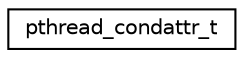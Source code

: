 digraph "Graphical Class Hierarchy"
{
 // LATEX_PDF_SIZE
  edge [fontname="Helvetica",fontsize="10",labelfontname="Helvetica",labelfontsize="10"];
  node [fontname="Helvetica",fontsize="10",shape=record];
  rankdir="LR";
  Node0 [label="pthread_condattr_t",height=0.2,width=0.4,color="black", fillcolor="white", style="filled",URL="$structpthread__condattr__t.html",tooltip=" "];
}
